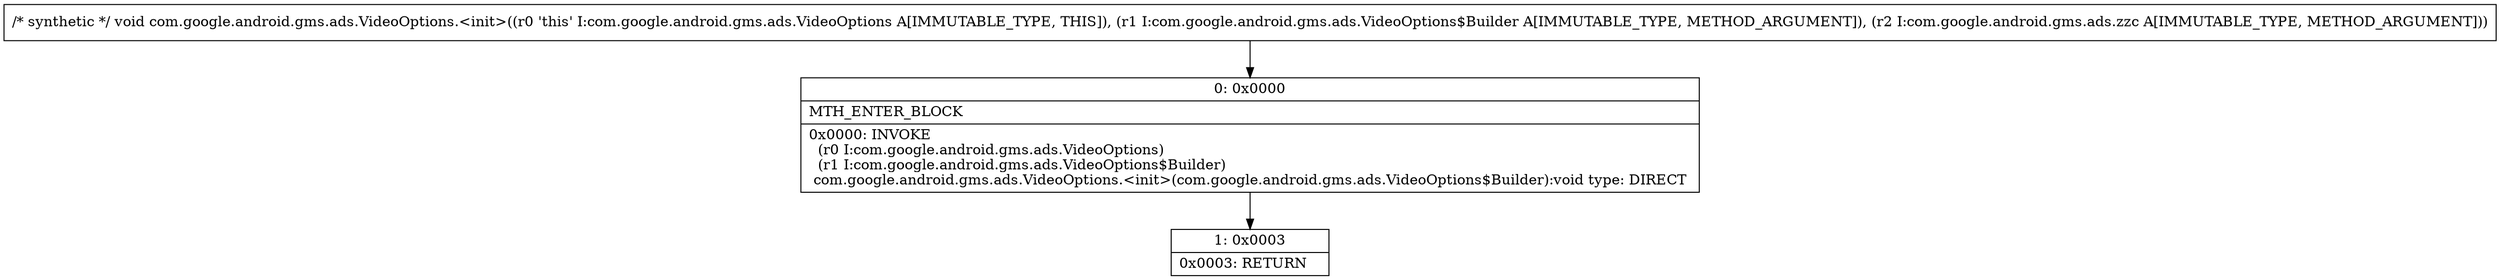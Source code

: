 digraph "CFG forcom.google.android.gms.ads.VideoOptions.\<init\>(Lcom\/google\/android\/gms\/ads\/VideoOptions$Builder;Lcom\/google\/android\/gms\/ads\/zzc;)V" {
Node_0 [shape=record,label="{0\:\ 0x0000|MTH_ENTER_BLOCK\l|0x0000: INVOKE  \l  (r0 I:com.google.android.gms.ads.VideoOptions)\l  (r1 I:com.google.android.gms.ads.VideoOptions$Builder)\l com.google.android.gms.ads.VideoOptions.\<init\>(com.google.android.gms.ads.VideoOptions$Builder):void type: DIRECT \l}"];
Node_1 [shape=record,label="{1\:\ 0x0003|0x0003: RETURN   \l}"];
MethodNode[shape=record,label="{\/* synthetic *\/ void com.google.android.gms.ads.VideoOptions.\<init\>((r0 'this' I:com.google.android.gms.ads.VideoOptions A[IMMUTABLE_TYPE, THIS]), (r1 I:com.google.android.gms.ads.VideoOptions$Builder A[IMMUTABLE_TYPE, METHOD_ARGUMENT]), (r2 I:com.google.android.gms.ads.zzc A[IMMUTABLE_TYPE, METHOD_ARGUMENT])) }"];
MethodNode -> Node_0;
Node_0 -> Node_1;
}


